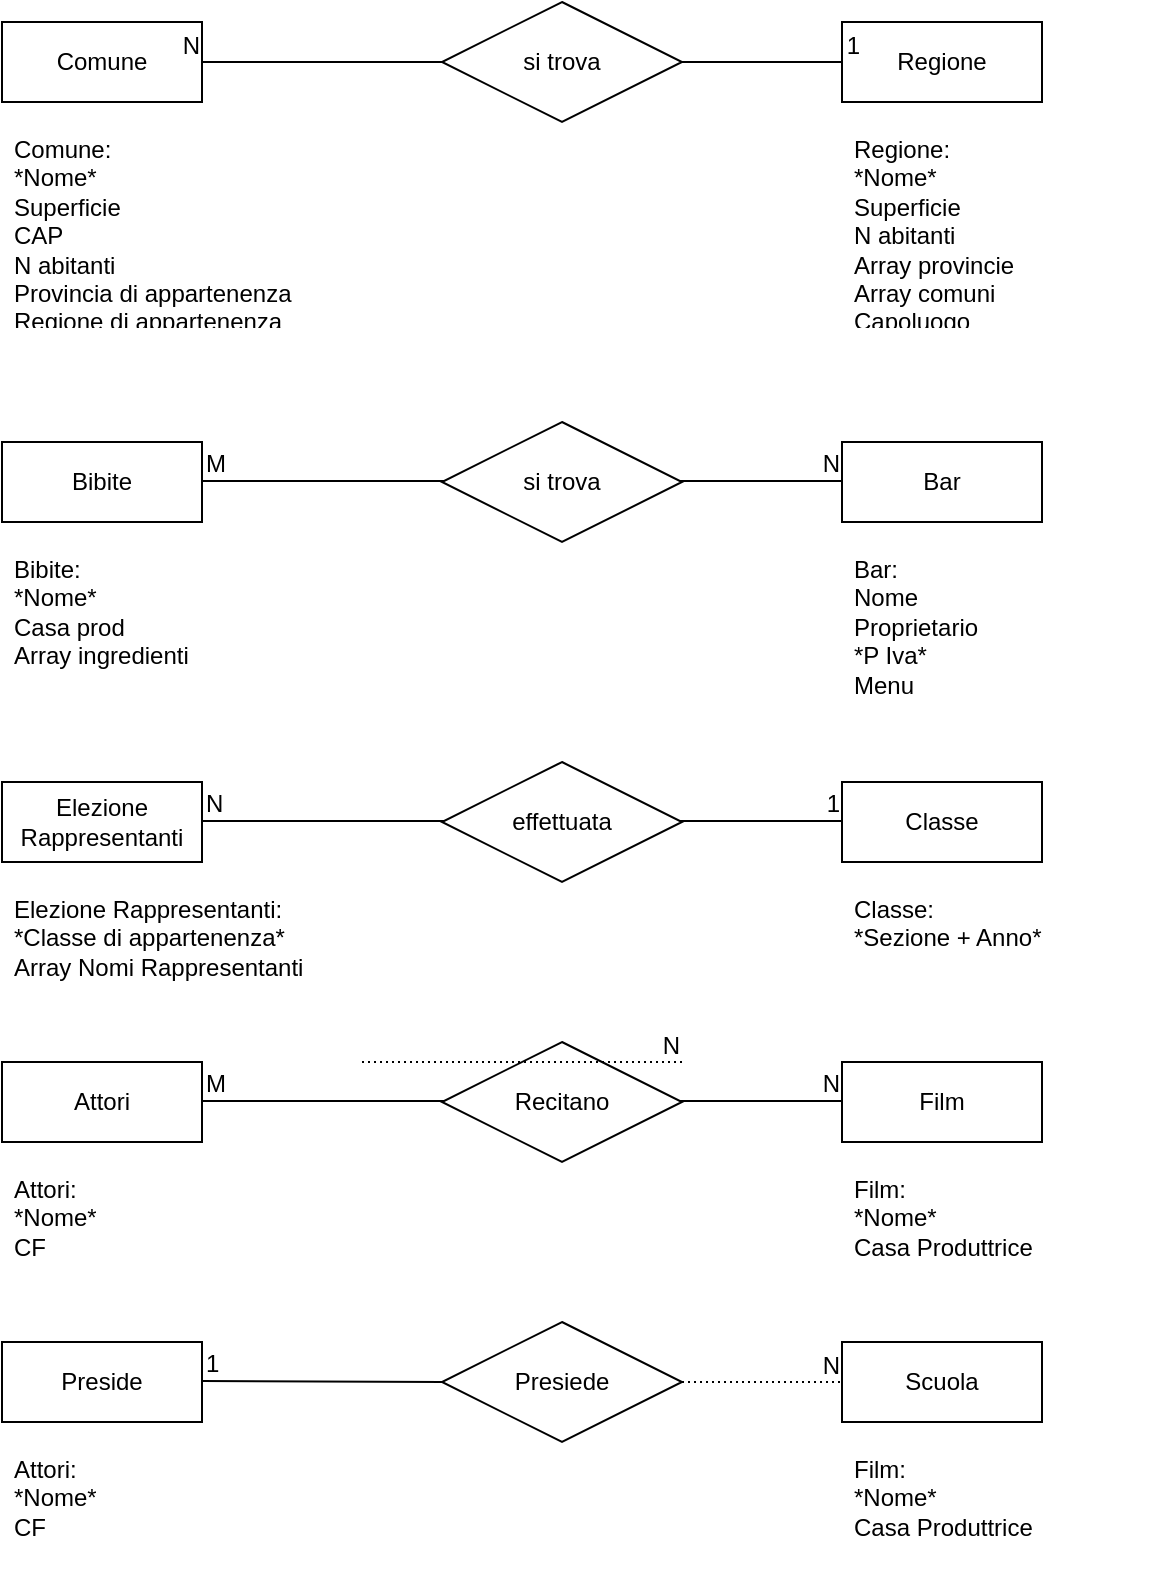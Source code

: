 <mxfile version="24.7.17">
  <diagram id="R2lEEEUBdFMjLlhIrx00" name="Page-1">
    <mxGraphModel dx="1434" dy="772" grid="1" gridSize="10" guides="1" tooltips="1" connect="1" arrows="1" fold="1" page="1" pageScale="1" pageWidth="850" pageHeight="1100" math="0" shadow="0" extFonts="Permanent Marker^https://fonts.googleapis.com/css?family=Permanent+Marker">
      <root>
        <mxCell id="0" />
        <mxCell id="1" parent="0" />
        <mxCell id="KINWoWAg_GiYiKx88e6P-1" value="Comune" style="whiteSpace=wrap;html=1;align=center;" vertex="1" parent="1">
          <mxGeometry x="160" y="80" width="100" height="40" as="geometry" />
        </mxCell>
        <mxCell id="KINWoWAg_GiYiKx88e6P-2" value="si trova" style="shape=rhombus;perimeter=rhombusPerimeter;whiteSpace=wrap;html=1;align=center;" vertex="1" parent="1">
          <mxGeometry x="380" y="70" width="120" height="60" as="geometry" />
        </mxCell>
        <mxCell id="KINWoWAg_GiYiKx88e6P-3" value="Regione" style="whiteSpace=wrap;html=1;align=center;" vertex="1" parent="1">
          <mxGeometry x="580" y="80" width="100" height="40" as="geometry" />
        </mxCell>
        <mxCell id="KINWoWAg_GiYiKx88e6P-4" value="" style="endArrow=none;html=1;rounded=0;exitX=1;exitY=0.5;exitDx=0;exitDy=0;entryX=0;entryY=0.5;entryDx=0;entryDy=0;" edge="1" parent="1" source="KINWoWAg_GiYiKx88e6P-2" target="KINWoWAg_GiYiKx88e6P-3">
          <mxGeometry relative="1" as="geometry">
            <mxPoint x="420" y="400" as="sourcePoint" />
            <mxPoint x="580" y="400" as="targetPoint" />
          </mxGeometry>
        </mxCell>
        <mxCell id="KINWoWAg_GiYiKx88e6P-5" value="1" style="resizable=0;html=1;whiteSpace=wrap;align=right;verticalAlign=bottom;" connectable="0" vertex="1" parent="KINWoWAg_GiYiKx88e6P-4">
          <mxGeometry x="1" relative="1" as="geometry">
            <mxPoint x="10" as="offset" />
          </mxGeometry>
        </mxCell>
        <mxCell id="KINWoWAg_GiYiKx88e6P-6" value="" style="endArrow=none;html=1;rounded=0;exitX=1;exitY=0.5;exitDx=0;exitDy=0;entryX=0;entryY=0.5;entryDx=0;entryDy=0;" edge="1" parent="1" source="KINWoWAg_GiYiKx88e6P-1" target="KINWoWAg_GiYiKx88e6P-2">
          <mxGeometry relative="1" as="geometry">
            <mxPoint x="420" y="400" as="sourcePoint" />
            <mxPoint x="580" y="400" as="targetPoint" />
          </mxGeometry>
        </mxCell>
        <mxCell id="KINWoWAg_GiYiKx88e6P-7" value="N" style="resizable=0;html=1;whiteSpace=wrap;align=right;verticalAlign=bottom;" connectable="0" vertex="1" parent="KINWoWAg_GiYiKx88e6P-6">
          <mxGeometry x="1" relative="1" as="geometry">
            <mxPoint x="-120" as="offset" />
          </mxGeometry>
        </mxCell>
        <mxCell id="KINWoWAg_GiYiKx88e6P-8" value="Comune:&lt;div&gt;*Nome*&lt;br&gt;&lt;div&gt;Superficie&lt;/div&gt;&lt;div&gt;CAP&lt;/div&gt;&lt;div&gt;N abitanti&lt;/div&gt;&lt;div&gt;Provincia di appartenenza&lt;/div&gt;&lt;div&gt;Regione di appartenenza&lt;/div&gt;&lt;/div&gt;" style="text;strokeColor=none;fillColor=none;spacingLeft=4;spacingRight=4;overflow=hidden;rotatable=0;points=[[0,0.5],[1,0.5]];portConstraint=eastwest;fontSize=12;whiteSpace=wrap;html=1;" vertex="1" parent="1">
          <mxGeometry x="160" y="130" width="160" height="100" as="geometry" />
        </mxCell>
        <mxCell id="KINWoWAg_GiYiKx88e6P-9" value="Regione:&lt;div&gt;*Nome*&lt;br&gt;&lt;div&gt;Superficie&lt;/div&gt;&lt;div&gt;N abitanti&lt;/div&gt;&lt;div&gt;Array provincie&lt;/div&gt;&lt;div&gt;Array comuni&lt;/div&gt;&lt;div&gt;Capoluogo&lt;/div&gt;&lt;/div&gt;" style="text;strokeColor=none;fillColor=none;spacingLeft=4;spacingRight=4;overflow=hidden;rotatable=0;points=[[0,0.5],[1,0.5]];portConstraint=eastwest;fontSize=12;whiteSpace=wrap;html=1;" vertex="1" parent="1">
          <mxGeometry x="580" y="130" width="160" height="100" as="geometry" />
        </mxCell>
        <mxCell id="KINWoWAg_GiYiKx88e6P-10" value="Bibite" style="whiteSpace=wrap;html=1;align=center;" vertex="1" parent="1">
          <mxGeometry x="160" y="290" width="100" height="40" as="geometry" />
        </mxCell>
        <mxCell id="KINWoWAg_GiYiKx88e6P-12" value="Bar" style="whiteSpace=wrap;html=1;align=center;" vertex="1" parent="1">
          <mxGeometry x="580" y="290" width="100" height="40" as="geometry" />
        </mxCell>
        <mxCell id="KINWoWAg_GiYiKx88e6P-17" value="Bibite:&lt;div&gt;*Nome*&lt;/div&gt;&lt;div&gt;Casa prod&lt;/div&gt;&lt;div&gt;Array ingredienti&lt;/div&gt;" style="text;strokeColor=none;fillColor=none;spacingLeft=4;spacingRight=4;overflow=hidden;rotatable=0;points=[[0,0.5],[1,0.5]];portConstraint=eastwest;fontSize=12;whiteSpace=wrap;html=1;" vertex="1" parent="1">
          <mxGeometry x="160" y="340" width="160" height="70" as="geometry" />
        </mxCell>
        <mxCell id="KINWoWAg_GiYiKx88e6P-18" value="Bar:&lt;div&gt;Nome&lt;/div&gt;&lt;div&gt;Proprietario&lt;/div&gt;&lt;div&gt;*P Iva*&lt;/div&gt;&lt;div&gt;Menu&lt;/div&gt;" style="text;strokeColor=none;fillColor=none;spacingLeft=4;spacingRight=4;overflow=hidden;rotatable=0;points=[[0,0.5],[1,0.5]];portConstraint=eastwest;fontSize=12;whiteSpace=wrap;html=1;" vertex="1" parent="1">
          <mxGeometry x="580" y="340" width="160" height="100" as="geometry" />
        </mxCell>
        <mxCell id="KINWoWAg_GiYiKx88e6P-19" value="" style="endArrow=none;html=1;rounded=0;exitX=1;exitY=0.5;exitDx=0;exitDy=0;" edge="1" parent="1">
          <mxGeometry relative="1" as="geometry">
            <mxPoint x="260" y="309.5" as="sourcePoint" />
            <mxPoint x="580" y="309.5" as="targetPoint" />
          </mxGeometry>
        </mxCell>
        <mxCell id="KINWoWAg_GiYiKx88e6P-20" value="M" style="resizable=0;html=1;whiteSpace=wrap;align=left;verticalAlign=bottom;" connectable="0" vertex="1" parent="KINWoWAg_GiYiKx88e6P-19">
          <mxGeometry x="-1" relative="1" as="geometry" />
        </mxCell>
        <mxCell id="KINWoWAg_GiYiKx88e6P-21" value="N" style="resizable=0;html=1;whiteSpace=wrap;align=right;verticalAlign=bottom;" connectable="0" vertex="1" parent="KINWoWAg_GiYiKx88e6P-19">
          <mxGeometry x="1" relative="1" as="geometry" />
        </mxCell>
        <mxCell id="KINWoWAg_GiYiKx88e6P-11" value="si trova" style="shape=rhombus;perimeter=rhombusPerimeter;whiteSpace=wrap;html=1;align=center;" vertex="1" parent="1">
          <mxGeometry x="380" y="280" width="120" height="60" as="geometry" />
        </mxCell>
        <mxCell id="KINWoWAg_GiYiKx88e6P-22" value="Elezione Rappresentanti" style="whiteSpace=wrap;html=1;align=center;" vertex="1" parent="1">
          <mxGeometry x="160" y="460" width="100" height="40" as="geometry" />
        </mxCell>
        <mxCell id="KINWoWAg_GiYiKx88e6P-23" value="Classe" style="whiteSpace=wrap;html=1;align=center;" vertex="1" parent="1">
          <mxGeometry x="580" y="460" width="100" height="40" as="geometry" />
        </mxCell>
        <mxCell id="KINWoWAg_GiYiKx88e6P-24" value="Elezione Rappresentanti:&lt;div&gt;*Classe di appartenenza*&lt;br&gt;&lt;div&gt;Array Nomi Rappresentanti&lt;/div&gt;&lt;/div&gt;" style="text;strokeColor=none;fillColor=none;spacingLeft=4;spacingRight=4;overflow=hidden;rotatable=0;points=[[0,0.5],[1,0.5]];portConstraint=eastwest;fontSize=12;whiteSpace=wrap;html=1;" vertex="1" parent="1">
          <mxGeometry x="160" y="510" width="160" height="60" as="geometry" />
        </mxCell>
        <mxCell id="KINWoWAg_GiYiKx88e6P-25" value="Classe:&lt;div&gt;*Sezione + Anno*&lt;/div&gt;" style="text;strokeColor=none;fillColor=none;spacingLeft=4;spacingRight=4;overflow=hidden;rotatable=0;points=[[0,0.5],[1,0.5]];portConstraint=eastwest;fontSize=12;whiteSpace=wrap;html=1;" vertex="1" parent="1">
          <mxGeometry x="580" y="510" width="160" height="50" as="geometry" />
        </mxCell>
        <mxCell id="KINWoWAg_GiYiKx88e6P-26" value="" style="endArrow=none;html=1;rounded=0;exitX=1;exitY=0.5;exitDx=0;exitDy=0;" edge="1" parent="1">
          <mxGeometry relative="1" as="geometry">
            <mxPoint x="260" y="479.5" as="sourcePoint" />
            <mxPoint x="580" y="479.5" as="targetPoint" />
          </mxGeometry>
        </mxCell>
        <mxCell id="KINWoWAg_GiYiKx88e6P-27" value="N" style="resizable=0;html=1;whiteSpace=wrap;align=left;verticalAlign=bottom;" connectable="0" vertex="1" parent="KINWoWAg_GiYiKx88e6P-26">
          <mxGeometry x="-1" relative="1" as="geometry" />
        </mxCell>
        <mxCell id="KINWoWAg_GiYiKx88e6P-28" value="1" style="resizable=0;html=1;whiteSpace=wrap;align=right;verticalAlign=bottom;" connectable="0" vertex="1" parent="KINWoWAg_GiYiKx88e6P-26">
          <mxGeometry x="1" relative="1" as="geometry" />
        </mxCell>
        <mxCell id="KINWoWAg_GiYiKx88e6P-29" value="effettuata" style="shape=rhombus;perimeter=rhombusPerimeter;whiteSpace=wrap;html=1;align=center;" vertex="1" parent="1">
          <mxGeometry x="380" y="450" width="120" height="60" as="geometry" />
        </mxCell>
        <mxCell id="KINWoWAg_GiYiKx88e6P-30" value="Attori" style="whiteSpace=wrap;html=1;align=center;" vertex="1" parent="1">
          <mxGeometry x="160" y="600" width="100" height="40" as="geometry" />
        </mxCell>
        <mxCell id="KINWoWAg_GiYiKx88e6P-31" value="Film" style="whiteSpace=wrap;html=1;align=center;" vertex="1" parent="1">
          <mxGeometry x="580" y="600" width="100" height="40" as="geometry" />
        </mxCell>
        <mxCell id="KINWoWAg_GiYiKx88e6P-32" value="&lt;div&gt;Attori:&lt;/div&gt;&lt;div&gt;*Nome*&lt;br&gt;&lt;div&gt;CF&lt;/div&gt;&lt;/div&gt;" style="text;strokeColor=none;fillColor=none;spacingLeft=4;spacingRight=4;overflow=hidden;rotatable=0;points=[[0,0.5],[1,0.5]];portConstraint=eastwest;fontSize=12;whiteSpace=wrap;html=1;" vertex="1" parent="1">
          <mxGeometry x="160" y="650" width="160" height="60" as="geometry" />
        </mxCell>
        <mxCell id="KINWoWAg_GiYiKx88e6P-33" value="Film:&lt;div&gt;*Nome*&lt;/div&gt;&lt;div&gt;Casa Produttrice&lt;/div&gt;" style="text;strokeColor=none;fillColor=none;spacingLeft=4;spacingRight=4;overflow=hidden;rotatable=0;points=[[0,0.5],[1,0.5]];portConstraint=eastwest;fontSize=12;whiteSpace=wrap;html=1;" vertex="1" parent="1">
          <mxGeometry x="580" y="650" width="160" height="50" as="geometry" />
        </mxCell>
        <mxCell id="KINWoWAg_GiYiKx88e6P-34" value="" style="endArrow=none;html=1;rounded=0;exitX=1;exitY=0.5;exitDx=0;exitDy=0;" edge="1" parent="1">
          <mxGeometry relative="1" as="geometry">
            <mxPoint x="260" y="619.5" as="sourcePoint" />
            <mxPoint x="580" y="619.5" as="targetPoint" />
          </mxGeometry>
        </mxCell>
        <mxCell id="KINWoWAg_GiYiKx88e6P-35" value="M" style="resizable=0;html=1;whiteSpace=wrap;align=left;verticalAlign=bottom;" connectable="0" vertex="1" parent="KINWoWAg_GiYiKx88e6P-34">
          <mxGeometry x="-1" relative="1" as="geometry" />
        </mxCell>
        <mxCell id="KINWoWAg_GiYiKx88e6P-36" value="N" style="resizable=0;html=1;whiteSpace=wrap;align=right;verticalAlign=bottom;" connectable="0" vertex="1" parent="KINWoWAg_GiYiKx88e6P-34">
          <mxGeometry x="1" relative="1" as="geometry" />
        </mxCell>
        <mxCell id="KINWoWAg_GiYiKx88e6P-37" value="Recitano" style="shape=rhombus;perimeter=rhombusPerimeter;whiteSpace=wrap;html=1;align=center;" vertex="1" parent="1">
          <mxGeometry x="380" y="590" width="120" height="60" as="geometry" />
        </mxCell>
        <mxCell id="KINWoWAg_GiYiKx88e6P-38" value="Preside" style="whiteSpace=wrap;html=1;align=center;" vertex="1" parent="1">
          <mxGeometry x="160" y="740" width="100" height="40" as="geometry" />
        </mxCell>
        <mxCell id="KINWoWAg_GiYiKx88e6P-39" value="Scuola" style="whiteSpace=wrap;html=1;align=center;" vertex="1" parent="1">
          <mxGeometry x="580" y="740" width="100" height="40" as="geometry" />
        </mxCell>
        <mxCell id="KINWoWAg_GiYiKx88e6P-40" value="&lt;div&gt;Attori:&lt;/div&gt;&lt;div&gt;*Nome*&lt;br&gt;&lt;div&gt;CF&lt;/div&gt;&lt;/div&gt;" style="text;strokeColor=none;fillColor=none;spacingLeft=4;spacingRight=4;overflow=hidden;rotatable=0;points=[[0,0.5],[1,0.5]];portConstraint=eastwest;fontSize=12;whiteSpace=wrap;html=1;" vertex="1" parent="1">
          <mxGeometry x="160" y="790" width="160" height="60" as="geometry" />
        </mxCell>
        <mxCell id="KINWoWAg_GiYiKx88e6P-41" value="Film:&lt;div&gt;*Nome*&lt;/div&gt;&lt;div&gt;Casa Produttrice&lt;/div&gt;" style="text;strokeColor=none;fillColor=none;spacingLeft=4;spacingRight=4;overflow=hidden;rotatable=0;points=[[0,0.5],[1,0.5]];portConstraint=eastwest;fontSize=12;whiteSpace=wrap;html=1;" vertex="1" parent="1">
          <mxGeometry x="580" y="790" width="160" height="50" as="geometry" />
        </mxCell>
        <mxCell id="KINWoWAg_GiYiKx88e6P-42" value="" style="endArrow=none;html=1;rounded=0;exitX=1;exitY=0.5;exitDx=0;exitDy=0;entryX=0;entryY=0.5;entryDx=0;entryDy=0;" edge="1" parent="1" target="KINWoWAg_GiYiKx88e6P-45">
          <mxGeometry relative="1" as="geometry">
            <mxPoint x="260" y="759.5" as="sourcePoint" />
            <mxPoint x="580" y="759.5" as="targetPoint" />
          </mxGeometry>
        </mxCell>
        <mxCell id="KINWoWAg_GiYiKx88e6P-43" value="1" style="resizable=0;html=1;whiteSpace=wrap;align=left;verticalAlign=bottom;" connectable="0" vertex="1" parent="KINWoWAg_GiYiKx88e6P-42">
          <mxGeometry x="-1" relative="1" as="geometry" />
        </mxCell>
        <mxCell id="KINWoWAg_GiYiKx88e6P-45" value="Presiede" style="shape=rhombus;perimeter=rhombusPerimeter;whiteSpace=wrap;html=1;align=center;" vertex="1" parent="1">
          <mxGeometry x="380" y="730" width="120" height="60" as="geometry" />
        </mxCell>
        <mxCell id="KINWoWAg_GiYiKx88e6P-46" value="" style="endArrow=none;html=1;rounded=0;dashed=1;dashPattern=1 2;" edge="1" parent="1">
          <mxGeometry relative="1" as="geometry">
            <mxPoint x="340" y="600" as="sourcePoint" />
            <mxPoint x="500" y="600" as="targetPoint" />
          </mxGeometry>
        </mxCell>
        <mxCell id="KINWoWAg_GiYiKx88e6P-47" value="N" style="resizable=0;html=1;whiteSpace=wrap;align=right;verticalAlign=bottom;" connectable="0" vertex="1" parent="KINWoWAg_GiYiKx88e6P-46">
          <mxGeometry x="1" relative="1" as="geometry" />
        </mxCell>
        <mxCell id="KINWoWAg_GiYiKx88e6P-49" value="" style="endArrow=none;html=1;rounded=0;dashed=1;dashPattern=1 2;" edge="1" parent="1">
          <mxGeometry relative="1" as="geometry">
            <mxPoint x="500" y="760" as="sourcePoint" />
            <mxPoint x="580" y="760" as="targetPoint" />
          </mxGeometry>
        </mxCell>
        <mxCell id="KINWoWAg_GiYiKx88e6P-50" value="N" style="resizable=0;html=1;whiteSpace=wrap;align=right;verticalAlign=bottom;" connectable="0" vertex="1" parent="KINWoWAg_GiYiKx88e6P-49">
          <mxGeometry x="1" relative="1" as="geometry" />
        </mxCell>
      </root>
    </mxGraphModel>
  </diagram>
</mxfile>
